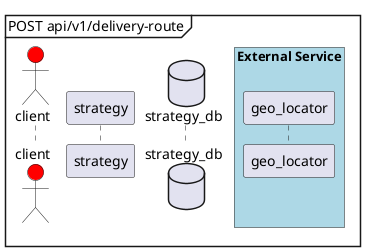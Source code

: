 @startuml
''https://plantuml.com/sequence-diagram
!$DELIVERY_ROUTE_NAME = "POST api/v1/delivery-route"
autonumber
mainframe $DELIVERY_ROUTE_NAME
'!include skinparams/skinparams.puml
skinparam sequenceMessageAlign left
skinparam maxmessagesize 350
'skinparam wrapWidth 250
'skinparam NoteFontColor green

Actor client  as gw #red
participant strategy as strategy
database strategy_db as DB
box "External Service" #LightBlue
participant geo_locator as geo_locator
end box


'!includesub /variables/variables.puml !VARIABLES
'!$DELIVERY_ROUTE_NAME = "POST api/v1/delivery-route"
'!$DELIVERY_ROUTE_LINK = "https://samokat.tech/"


'gw -> strategy: request POST api/v1/delivery-route
''gw -> strategy: [[https://plantuml.com/ru/color request GET api/v1/delivery-route]]
'note left strategy
'заметка к **%autonumber%**
'
'{
'  "start": {
'    "objectId": "msk"
'  },
'  "end": {
'    "kladr": "78",
'    "lat": 59.93123,
'    "lon": 30.31123
'  },
'  "deliveryMethod": "посылка"
'}
'end note
''activate strategy #coral
'autonumber stop
'autonumber 11
''
'strategy->strategy: проверить запрос (обязательны  start.objectId, end.lat, end.lon, deliveryMethod)
''activate strategy #skyblue
''
'autonumber 20 10
'alt #TECHNOLOGY позитивный сценарий
''
''deactivate strategy
'strategy -> geo_locator: request GET api/v1/geopoligons(end.lat, end.lon)
''activate geo_locator
'geo_locator --> strategy: return: array<poligon_id>
'
''deactivate geo_locator
'strategy-> DB: SELECT (array<poligon_id>,  deliveryMethod)
'note right DB
'[[/images/tables.png таблицы ]]
'<img /chart_images/tables.png {scale=0.2}>
''<img https://habrastorage.org/getpro/habr/upload_files/858/7c2/2d6/8587c22d66288f2ea50936b46c45b0cc.jpeg{scale=0.2}>
'end note
''activate DB
'DB-->strategy: return: route
'note right strategy
'заметка к --%autonumber%--
'[[/jsons/delivery_route_response_200.json body]]
'end note
''deactivate DB
'alt #palegreen маршрут возвращен
'strategy --> gw:  response  200
'else #pink маршрут не найден
'strategy --> gw:  response   404 "ROUTE_NOT_FOUND"
'end
'else #IMPLEMENTATION Запрос не прошел валидацию
'strategy --> gw:  response $DELIVERY_ROUTE_NAME  400 "BAD_REQUEST"
'end
'deactivate strategy
@enduml